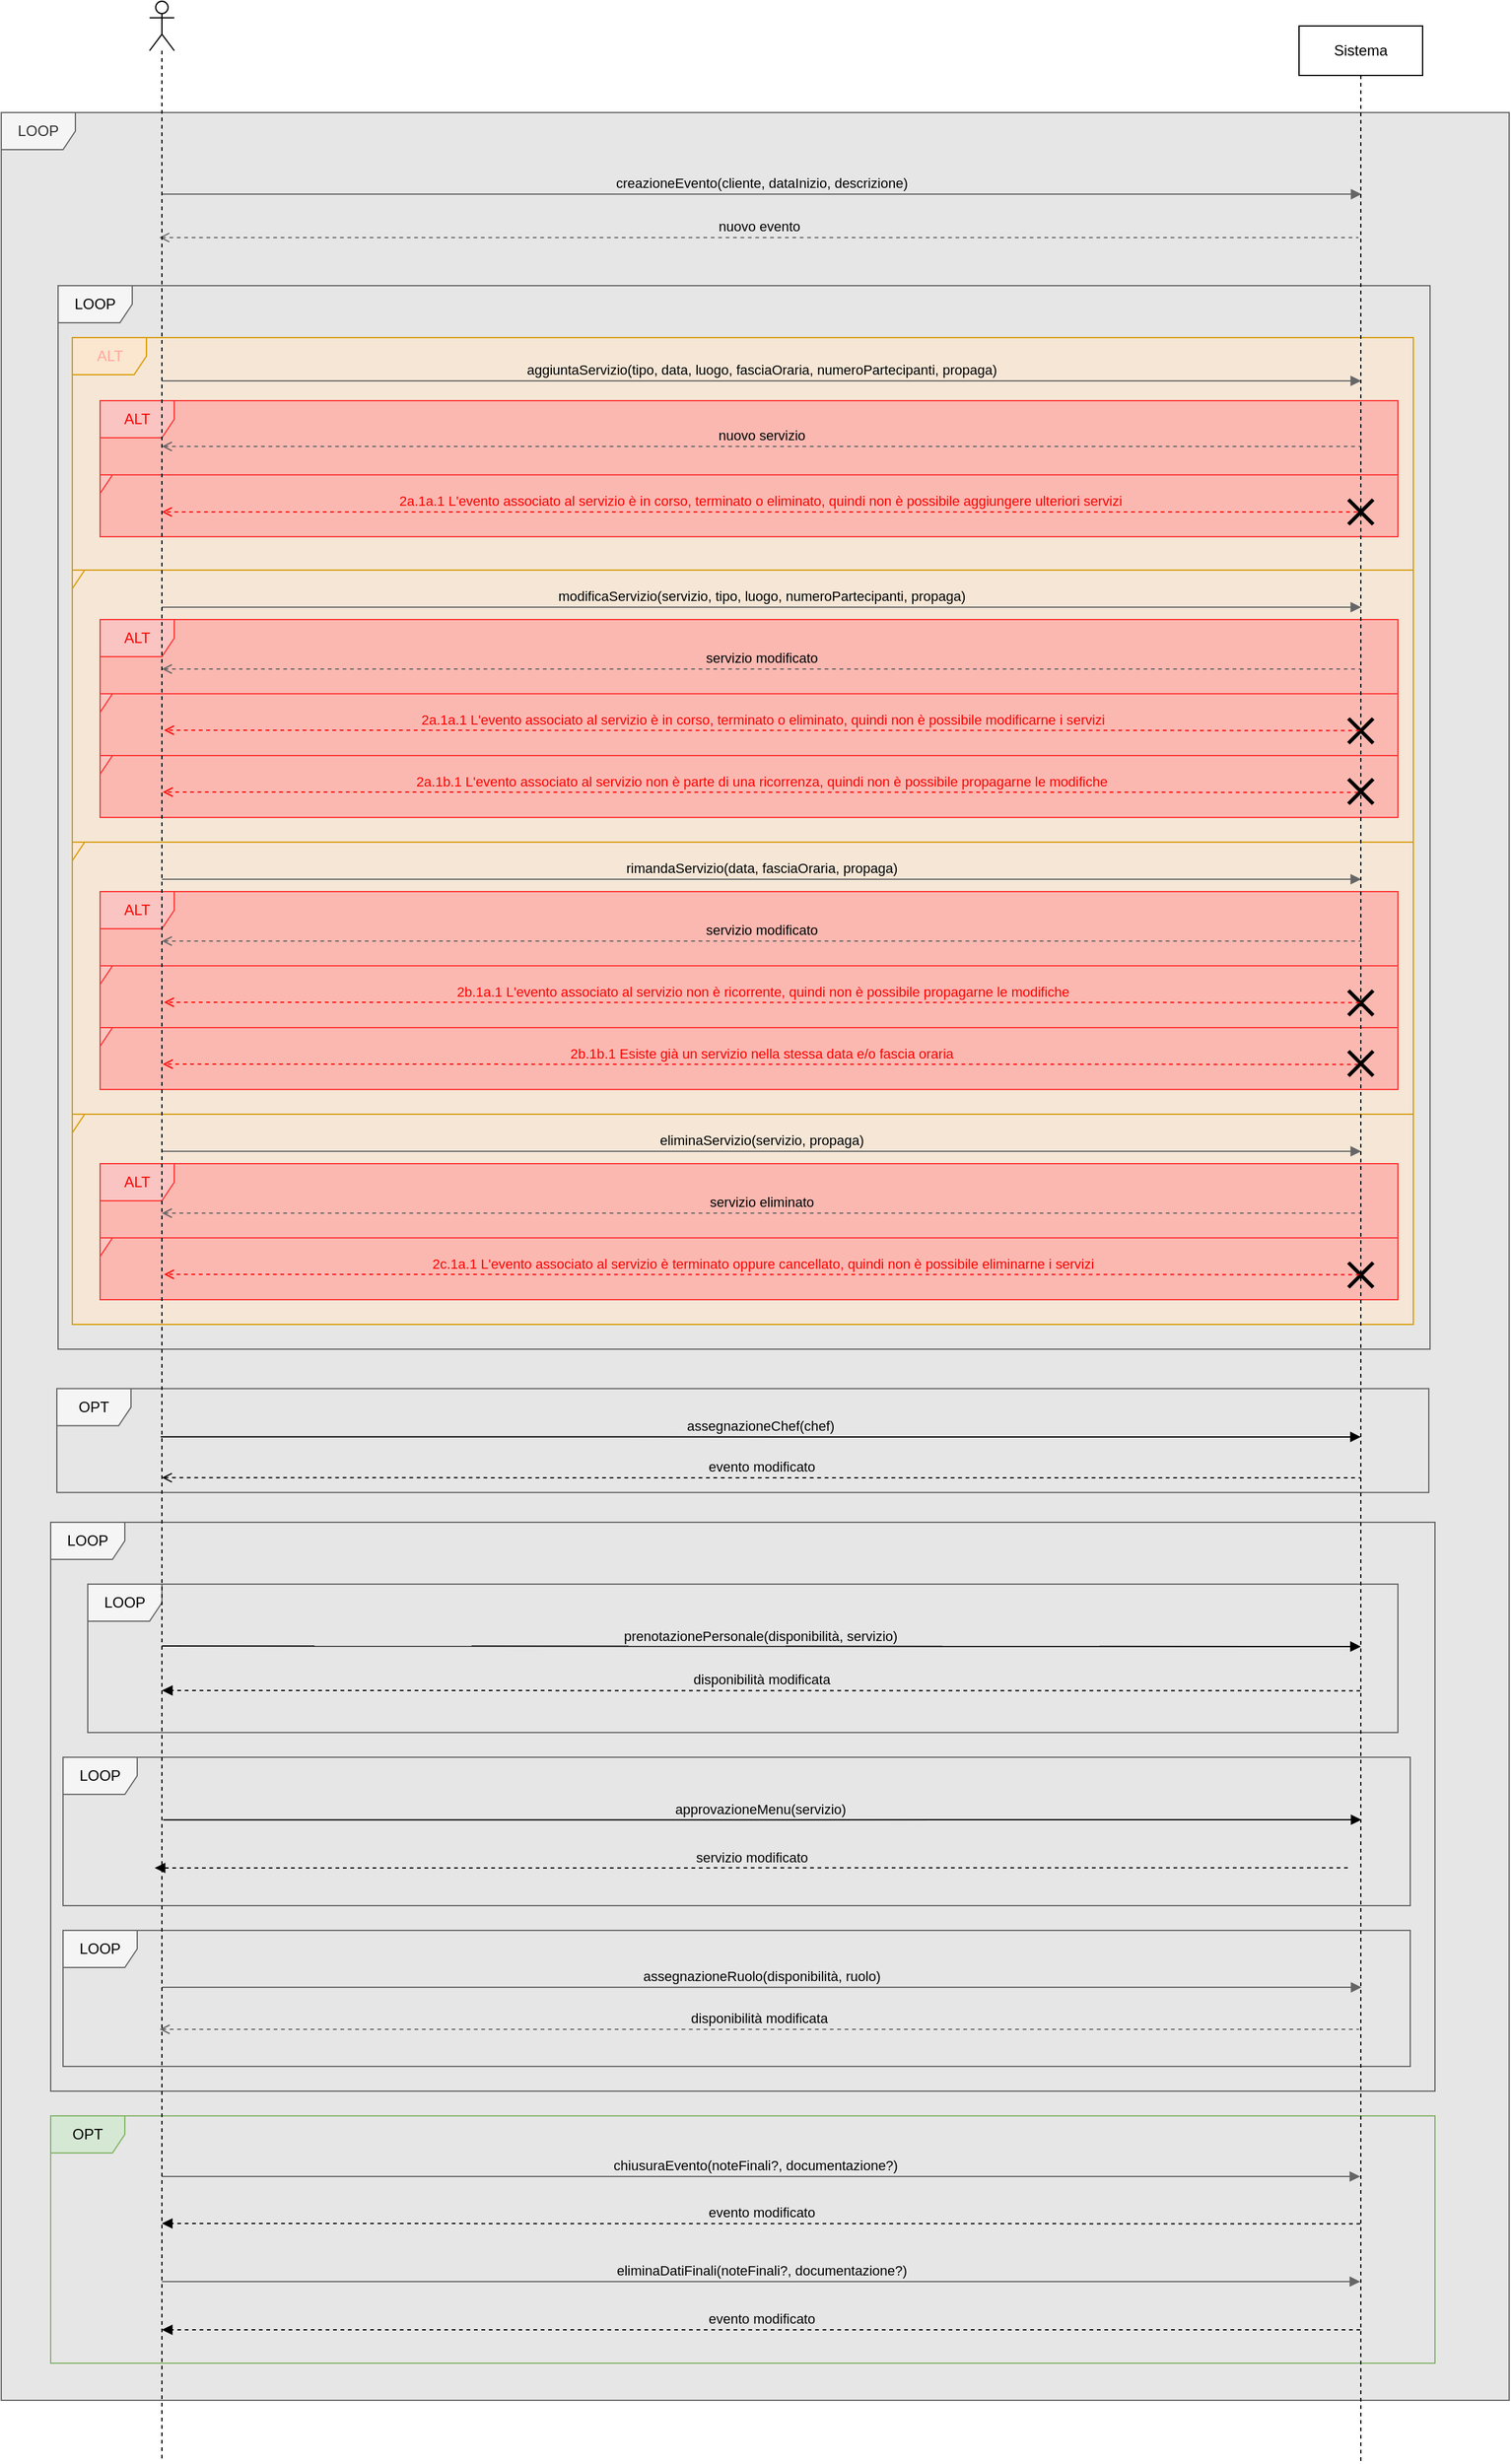 <mxfile version="21.6.8" type="device">
  <diagram id="1we7CudybwBSkFUA2xfH" name="Pagina-1">
    <mxGraphModel dx="2233" dy="581" grid="1" gridSize="10" guides="1" tooltips="1" connect="1" arrows="1" fold="1" page="1" pageScale="1" pageWidth="827" pageHeight="1169" math="0" shadow="0">
      <root>
        <mxCell id="0" />
        <mxCell id="1" parent="0" />
        <mxCell id="gWuSnun9fz6hFMY-ybAo-1" value="LOOP" style="shape=umlFrame;whiteSpace=wrap;html=1;pointerEvents=0;fillColor=#F5F5F5;strokeColor=#666666;fontColor=#333333;swimlaneFillColor=#E6E6E6;" parent="1" vertex="1">
          <mxGeometry x="-340" y="260" width="1220" height="1850" as="geometry" />
        </mxCell>
        <mxCell id="gWuSnun9fz6hFMY-ybAo-2" value="" style="group" parent="1" vertex="1" connectable="0">
          <mxGeometry x="-275" y="270" width="1060" height="88.081" as="geometry" />
        </mxCell>
        <mxCell id="gWuSnun9fz6hFMY-ybAo-3" value="LOOP" style="shape=umlFrame;whiteSpace=wrap;html=1;pointerEvents=0;fillColor=#F5F5F5;strokeColor=#666666;swimlaneFillColor=#E6E6E6;" parent="1" vertex="1">
          <mxGeometry x="-300" y="1400" width="1120" height="460" as="geometry" />
        </mxCell>
        <mxCell id="gWuSnun9fz6hFMY-ybAo-6" value="LOOP" style="shape=umlFrame;whiteSpace=wrap;html=1;pointerEvents=0;fillColor=#F5F5F5;strokeColor=#666666;" parent="1" vertex="1">
          <mxGeometry x="-270" y="1450" width="1060" height="120" as="geometry" />
        </mxCell>
        <mxCell id="gWuSnun9fz6hFMY-ybAo-7" value="OPT" style="shape=umlFrame;whiteSpace=wrap;html=1;pointerEvents=0;fillColor=#F5F5F5;strokeColor=#666666;swimlaneFillColor=#E6E6E6;" parent="1" vertex="1">
          <mxGeometry x="-295" y="1291.92" width="1110" height="84" as="geometry" />
        </mxCell>
        <mxCell id="gWuSnun9fz6hFMY-ybAo-8" value="OPT" style="shape=umlFrame;whiteSpace=wrap;html=1;pointerEvents=0;fillColor=#D5E8D4;strokeColor=#82B366;swimlaneFillColor=none;" parent="1" vertex="1">
          <mxGeometry x="-300" y="1880" width="1120" height="200" as="geometry" />
        </mxCell>
        <mxCell id="gWuSnun9fz6hFMY-ybAo-9" value="LOOP" style="shape=umlFrame;whiteSpace=wrap;html=1;pointerEvents=0;fillColor=#F5F5F5;strokeColor=#666666;swimlaneFillColor=#E6E6E6;" parent="1" vertex="1">
          <mxGeometry x="-290" y="1590" width="1090" height="120" as="geometry" />
        </mxCell>
        <mxCell id="gWuSnun9fz6hFMY-ybAo-10" value="approvazioneMenu(servizio)" style="html=1;verticalAlign=bottom;endArrow=block;edgeStyle=elbowEdgeStyle;elbow=vertical;curved=0;rounded=0;labelBackgroundColor=none;exitX=0.5;exitY=0.483;exitDx=0;exitDy=0;exitPerimeter=0;" parent="1" edge="1">
          <mxGeometry x="-0.003" relative="1" as="geometry">
            <mxPoint x="-209" y="1640.65" as="sourcePoint" />
            <Array as="points" />
            <mxPoint x="760.5" y="1639.999" as="targetPoint" />
            <mxPoint as="offset" />
          </mxGeometry>
        </mxCell>
        <mxCell id="gWuSnun9fz6hFMY-ybAo-11" value="servizio modificato" style="html=1;verticalAlign=bottom;endArrow=block;edgeStyle=elbowEdgeStyle;elbow=vertical;curved=0;rounded=0;labelBackgroundColor=none;dashed=1;" parent="1" edge="1">
          <mxGeometry relative="1" as="geometry">
            <mxPoint x="749.455" y="1679.364" as="sourcePoint" />
            <mxPoint x="-215.833" y="1679.333" as="targetPoint" />
            <Array as="points" />
          </mxGeometry>
        </mxCell>
        <mxCell id="gWuSnun9fz6hFMY-ybAo-12" value="LOOP" style="shape=umlFrame;whiteSpace=wrap;html=1;pointerEvents=0;fillColor=#F5F5F5;strokeColor=#666666;swimlaneFillColor=#E6E6E6;" parent="1" vertex="1">
          <mxGeometry x="-290" y="1730" width="1090" height="110" as="geometry" />
        </mxCell>
        <mxCell id="gWuSnun9fz6hFMY-ybAo-13" value="disponibilità modificata" style="html=1;verticalAlign=bottom;endArrow=none;edgeStyle=elbowEdgeStyle;elbow=vertical;curved=0;rounded=0;startArrow=open;startFill=0;endFill=0;movable=1;resizable=1;rotatable=1;deletable=1;editable=1;locked=0;connectable=1;dashed=1;labelBackgroundColor=none;strokeColor=#666666;" parent="1" edge="1">
          <mxGeometry width="80" relative="1" as="geometry">
            <mxPoint x="-211.833" y="1810.004" as="sourcePoint" />
            <mxPoint x="758.5" y="1810.004" as="targetPoint" />
            <Array as="points">
              <mxPoint x="269.283" y="1810.004" />
            </Array>
          </mxGeometry>
        </mxCell>
        <mxCell id="gWuSnun9fz6hFMY-ybAo-16" value="chiusuraEvento(noteFinali?, documentazione?)" style="html=1;verticalAlign=bottom;endArrow=block;edgeStyle=elbowEdgeStyle;elbow=vertical;curved=0;rounded=0;movable=1;resizable=1;rotatable=1;deletable=1;editable=1;locked=0;connectable=1;strokeColor=#666666;labelBackgroundColor=none;" parent="1" edge="1">
          <mxGeometry x="-0.01" width="80" relative="1" as="geometry">
            <mxPoint x="-210" y="1929.0" as="sourcePoint" />
            <mxPoint x="759.5" y="1929.25" as="targetPoint" />
            <mxPoint as="offset" />
          </mxGeometry>
        </mxCell>
        <mxCell id="gWuSnun9fz6hFMY-ybAo-17" value="eliminaDatiFinali(noteFinali?, documentazione?)" style="html=1;verticalAlign=bottom;endArrow=block;edgeStyle=elbowEdgeStyle;elbow=vertical;curved=0;rounded=0;movable=1;resizable=1;rotatable=1;deletable=1;editable=1;locked=0;connectable=1;strokeColor=#666666;labelBackgroundColor=none;" parent="1" edge="1">
          <mxGeometry width="80" relative="1" as="geometry">
            <mxPoint x="-210" y="2014.0" as="sourcePoint" />
            <mxPoint x="759.5" y="2014.25" as="targetPoint" />
          </mxGeometry>
        </mxCell>
        <mxCell id="gWuSnun9fz6hFMY-ybAo-20" value="evento modificato" style="html=1;verticalAlign=bottom;endArrow=none;edgeStyle=elbowEdgeStyle;elbow=vertical;curved=0;rounded=0;startArrow=open;startFill=0;endFill=0;dashed=1;labelBackgroundColor=none;" parent="1" edge="1">
          <mxGeometry width="80" relative="1" as="geometry">
            <mxPoint x="-210" y="1363.92" as="sourcePoint" />
            <mxPoint x="760" y="1363.925" as="targetPoint" />
            <Array as="points">
              <mxPoint x="270" y="1363.985" />
            </Array>
          </mxGeometry>
        </mxCell>
        <mxCell id="gWuSnun9fz6hFMY-ybAo-21" value="assegnazioneChef(chef)" style="html=1;verticalAlign=bottom;endArrow=block;edgeStyle=elbowEdgeStyle;elbow=vertical;curved=0;rounded=0;labelBackgroundColor=none;" parent="1" edge="1">
          <mxGeometry x="-0.0" width="80" relative="1" as="geometry">
            <mxPoint x="-211" y="1330.92" as="sourcePoint" />
            <mxPoint x="760" y="1330.92" as="targetPoint" />
            <Array as="points">
              <mxPoint x="360" y="1330.955" />
              <mxPoint x="291.14" y="1374.996" />
            </Array>
            <mxPoint as="offset" />
          </mxGeometry>
        </mxCell>
        <mxCell id="gWuSnun9fz6hFMY-ybAo-22" value="prenotazionePersonale(disponibilità, servizio)" style="html=1;verticalAlign=bottom;endArrow=block;edgeStyle=elbowEdgeStyle;elbow=vertical;curved=0;rounded=0;labelBackgroundColor=none;" parent="1" edge="1">
          <mxGeometry x="-0.003" relative="1" as="geometry">
            <mxPoint x="-210" y="1500" as="sourcePoint" />
            <Array as="points" />
            <mxPoint x="760" y="1501" as="targetPoint" />
            <mxPoint as="offset" />
          </mxGeometry>
        </mxCell>
        <mxCell id="gWuSnun9fz6hFMY-ybAo-23" value="disponibilità modificata" style="html=1;verticalAlign=bottom;endArrow=block;edgeStyle=elbowEdgeStyle;elbow=vertical;curved=0;rounded=0;labelBackgroundColor=none;dashed=1;" parent="1" edge="1">
          <mxGeometry relative="1" as="geometry">
            <mxPoint x="759.5" y="1536.193" as="sourcePoint" />
            <mxPoint x="-209.902" y="1536.0" as="targetPoint" />
          </mxGeometry>
        </mxCell>
        <mxCell id="gWuSnun9fz6hFMY-ybAo-24" value="assegnazioneRuolo(disponibilità, ruolo)" style="html=1;verticalAlign=bottom;endArrow=block;edgeStyle=elbowEdgeStyle;elbow=vertical;curved=0;rounded=0;movable=1;resizable=1;rotatable=1;deletable=1;editable=1;locked=0;connectable=1;strokeColor=#666666;labelBackgroundColor=none;" parent="1" edge="1">
          <mxGeometry width="80" relative="1" as="geometry">
            <mxPoint x="-209.75" y="1776.04" as="sourcePoint" />
            <mxPoint x="760.5" y="1776.04" as="targetPoint" />
            <Array as="points">
              <mxPoint x="363.83" y="1776.04" />
              <mxPoint x="293.021" y="1822.08" />
            </Array>
          </mxGeometry>
        </mxCell>
        <mxCell id="gWuSnun9fz6hFMY-ybAo-25" value="creazioneEvento(cliente, dataInizio, descrizione)" style="html=1;verticalAlign=bottom;endArrow=block;edgeStyle=elbowEdgeStyle;elbow=vertical;curved=0;rounded=0;strokeColor=#666666;labelBackgroundColor=none;" parent="1" edge="1">
          <mxGeometry width="80" relative="1" as="geometry">
            <mxPoint x="-209.75" y="326.03" as="sourcePoint" />
            <mxPoint x="760.5" y="326.03" as="targetPoint" />
            <Array as="points">
              <mxPoint x="486" y="326.03" />
              <mxPoint x="-224" y="293" />
            </Array>
          </mxGeometry>
        </mxCell>
        <mxCell id="gWuSnun9fz6hFMY-ybAo-26" value="nuovo evento" style="html=1;verticalAlign=bottom;endArrow=none;edgeStyle=elbowEdgeStyle;elbow=vertical;curved=0;rounded=0;startArrow=open;startFill=0;endFill=0;dashed=1;strokeColor=#666666;labelBackgroundColor=none;" parent="1" edge="1">
          <mxGeometry width="80" relative="1" as="geometry">
            <mxPoint x="-212.12" y="361.081" as="sourcePoint" />
            <mxPoint x="758.13" y="361.081" as="targetPoint" />
            <Array as="points">
              <mxPoint x="483.63" y="361.081" />
              <mxPoint x="273.63" y="339.06" />
            </Array>
          </mxGeometry>
        </mxCell>
        <mxCell id="gWuSnun9fz6hFMY-ybAo-27" value="evento modificato" style="html=1;verticalAlign=bottom;endArrow=block;edgeStyle=elbowEdgeStyle;elbow=vertical;curved=0;rounded=0;labelBackgroundColor=none;dashed=1;" parent="1" edge="1">
          <mxGeometry relative="1" as="geometry">
            <mxPoint x="759.5" y="1967.25" as="sourcePoint" />
            <mxPoint x="-210" y="1967" as="targetPoint" />
          </mxGeometry>
        </mxCell>
        <mxCell id="gWuSnun9fz6hFMY-ybAo-28" value="evento modificato" style="html=1;verticalAlign=bottom;endArrow=block;edgeStyle=elbowEdgeStyle;elbow=vertical;curved=0;rounded=0;labelBackgroundColor=none;dashed=1;" parent="1" edge="1">
          <mxGeometry relative="1" as="geometry">
            <mxPoint x="759.5" y="2053" as="sourcePoint" />
            <mxPoint x="-210" y="2053.25" as="targetPoint" />
            <Array as="points">
              <mxPoint x="730" y="2053" />
            </Array>
          </mxGeometry>
        </mxCell>
        <mxCell id="gWuSnun9fz6hFMY-ybAo-119" value="" style="group" parent="1" vertex="1" connectable="0">
          <mxGeometry x="-294" y="400" width="1110" height="860" as="geometry" />
        </mxCell>
        <mxCell id="gWuSnun9fz6hFMY-ybAo-120" value="LOOP" style="shape=umlFrame;whiteSpace=wrap;html=1;pointerEvents=0;fillColor=#F5F5F5;strokeColor=#666666;swimlaneFillColor=#E6E6E6;gradientColor=none;shadow=0;" parent="gWuSnun9fz6hFMY-ybAo-119" vertex="1">
          <mxGeometry width="1110" height="860" as="geometry" />
        </mxCell>
        <mxCell id="gWuSnun9fz6hFMY-ybAo-123" value="ALT" style="shape=umlFrame;whiteSpace=wrap;html=1;fontColor=#FFA89E;swimlaneFillColor=#FFE6CC;fillColor=#ffe6cc;strokeColor=#d79b00;fillOpacity=60;" parent="1" vertex="1">
          <mxGeometry x="-282.5" y="442" width="1085" height="188" as="geometry" />
        </mxCell>
        <mxCell id="gWuSnun9fz6hFMY-ybAo-124" value="" style="group" parent="1" vertex="1" connectable="0">
          <mxGeometry x="-260" y="493" width="1050" height="110" as="geometry" />
        </mxCell>
        <mxCell id="gWuSnun9fz6hFMY-ybAo-125" value="ALT" style="shape=umlFrame;whiteSpace=wrap;html=1;swimlaneFillColor=#FF9999;fillColor=#f8cecc;strokeColor=#FF3333;fillOpacity=60;fontColor=#FF0000;" parent="gWuSnun9fz6hFMY-ybAo-124" vertex="1">
          <mxGeometry width="1050" height="60" as="geometry" />
        </mxCell>
        <mxCell id="gWuSnun9fz6hFMY-ybAo-126" value="" style="shape=umlFrame;whiteSpace=wrap;html=1;swimlaneFillColor=#FF9999;fillColor=#f8cecc;strokeColor=#FF3333;fillOpacity=60;fontColor=#FF0000;width=10;height=15;" parent="gWuSnun9fz6hFMY-ybAo-124" vertex="1">
          <mxGeometry y="60" width="1050" height="50" as="geometry" />
        </mxCell>
        <mxCell id="gWuSnun9fz6hFMY-ybAo-128" value="" style="shape=umlDestroy;whiteSpace=wrap;html=1;strokeWidth=3;targetShapes=umlLifeline;" parent="gWuSnun9fz6hFMY-ybAo-124" vertex="1">
          <mxGeometry x="1010" y="80" width="20" height="20" as="geometry" />
        </mxCell>
        <mxCell id="gWuSnun9fz6hFMY-ybAo-122" value="nuovo servizio" style="html=1;verticalAlign=bottom;endArrow=none;edgeStyle=elbowEdgeStyle;elbow=vertical;curved=0;rounded=0;startArrow=open;startFill=0;endFill=0;dashed=1;labelBackgroundColor=none;strokeColor=#666666;" parent="gWuSnun9fz6hFMY-ybAo-124" edge="1">
          <mxGeometry width="80" relative="1" as="geometry">
            <mxPoint x="50" y="37.001" as="sourcePoint" />
            <mxPoint x="1020.25" y="37.001" as="targetPoint" />
            <Array as="points">
              <mxPoint x="450.75" y="37.001" />
              <mxPoint x="520.75" y="14.981" />
            </Array>
          </mxGeometry>
        </mxCell>
        <mxCell id="gWuSnun9fz6hFMY-ybAo-117" value="2a.1a.1 L&#39;evento associato al servizio è in corso, terminato o eliminato, quindi non è possibile aggiungere ulteriori servizi" style="html=1;verticalAlign=bottom;endArrow=open;edgeStyle=elbowEdgeStyle;elbow=vertical;curved=0;rounded=0;labelBackgroundColor=none;dashed=1;strokeColor=#FF0000;fontColor=#FF0000;endFill=0;exitX=0.343;exitY=0.536;exitDx=0;exitDy=0;exitPerimeter=0;" parent="gWuSnun9fz6hFMY-ybAo-124" edge="1">
          <mxGeometry relative="1" as="geometry">
            <mxPoint x="1017.16" y="90.06" as="sourcePoint" />
            <mxPoint x="50" y="89.889" as="targetPoint" />
          </mxGeometry>
        </mxCell>
        <mxCell id="gWuSnun9fz6hFMY-ybAo-121" value="aggiuntaServizio(tipo, data, luogo, fasciaOraria, numeroPartecipanti, propaga)" style="html=1;verticalAlign=bottom;endArrow=block;edgeStyle=elbowEdgeStyle;elbow=vertical;curved=0;rounded=0;strokeColor=#666666;labelBackgroundColor=none;" parent="1" edge="1">
          <mxGeometry width="80" relative="1" as="geometry">
            <mxPoint x="-210" y="477.0" as="sourcePoint" />
            <mxPoint x="760.25" y="477.0" as="targetPoint" />
            <Array as="points">
              <mxPoint x="200.75" y="477.0" />
              <mxPoint x="360.75" y="454.98" />
              <mxPoint x="291.89" y="499.021" />
            </Array>
          </mxGeometry>
        </mxCell>
        <mxCell id="gWuSnun9fz6hFMY-ybAo-129" value="" style="shape=umlFrame;whiteSpace=wrap;html=1;fontColor=#FFA89E;swimlaneFillColor=#FFE6CC;fillColor=#ffe6cc;strokeColor=#d79b00;fillOpacity=60;width=10;height=15;" parent="1" vertex="1">
          <mxGeometry x="-282.5" y="630" width="1085" height="220" as="geometry" />
        </mxCell>
        <mxCell id="gWuSnun9fz6hFMY-ybAo-130" value="modificaServizio(servizio, tipo, luogo, numeroPartecipanti, propaga)" style="html=1;verticalAlign=bottom;endArrow=block;edgeStyle=elbowEdgeStyle;elbow=vertical;curved=0;rounded=0;strokeColor=#666666;labelBackgroundColor=none;" parent="1" edge="1">
          <mxGeometry width="80" relative="1" as="geometry">
            <mxPoint x="-210.0" y="660.0" as="sourcePoint" />
            <mxPoint x="760.25" y="660.0" as="targetPoint" />
            <Array as="points">
              <mxPoint x="485.75" y="660.0" />
              <mxPoint x="-224.25" y="626.97" />
            </Array>
          </mxGeometry>
        </mxCell>
        <mxCell id="gWuSnun9fz6hFMY-ybAo-131" value="" style="group" parent="1" vertex="1" connectable="0">
          <mxGeometry x="-260" y="670" width="1050" height="110" as="geometry" />
        </mxCell>
        <mxCell id="gWuSnun9fz6hFMY-ybAo-132" value="ALT" style="shape=umlFrame;whiteSpace=wrap;html=1;swimlaneFillColor=#FF9999;fillColor=#f8cecc;strokeColor=#FF3333;fillOpacity=60;fontColor=#FF0000;" parent="gWuSnun9fz6hFMY-ybAo-131" vertex="1">
          <mxGeometry width="1050" height="60" as="geometry" />
        </mxCell>
        <mxCell id="gWuSnun9fz6hFMY-ybAo-133" value="" style="shape=umlFrame;whiteSpace=wrap;html=1;swimlaneFillColor=#FF9999;fillColor=#f8cecc;strokeColor=#FF3333;fillOpacity=60;fontColor=#FF0000;width=10;height=15;" parent="gWuSnun9fz6hFMY-ybAo-131" vertex="1">
          <mxGeometry y="60" width="1050" height="50" as="geometry" />
        </mxCell>
        <mxCell id="gWuSnun9fz6hFMY-ybAo-134" value="servizio modificato" style="html=1;verticalAlign=bottom;endArrow=none;edgeStyle=elbowEdgeStyle;elbow=vertical;curved=0;rounded=0;startArrow=open;startFill=0;endFill=0;dashed=1;strokeColor=#666666;labelBackgroundColor=none;" parent="gWuSnun9fz6hFMY-ybAo-131" edge="1">
          <mxGeometry width="80" relative="1" as="geometry">
            <mxPoint x="50.0" y="40.001" as="sourcePoint" />
            <mxPoint x="1020.25" y="40.001" as="targetPoint" />
            <Array as="points">
              <mxPoint x="745.75" y="40.001" />
              <mxPoint x="535.75" y="17.98" />
            </Array>
          </mxGeometry>
        </mxCell>
        <mxCell id="gWuSnun9fz6hFMY-ybAo-135" value="" style="shape=umlDestroy;whiteSpace=wrap;html=1;strokeWidth=3;targetShapes=umlLifeline;" parent="gWuSnun9fz6hFMY-ybAo-131" vertex="1">
          <mxGeometry x="1010" y="80" width="20" height="20" as="geometry" />
        </mxCell>
        <mxCell id="gWuSnun9fz6hFMY-ybAo-136" value="2a.1a.1 L&#39;evento associato al servizio è in corso, terminato o eliminato, quindi non è possibile modificarne i servizi" style="html=1;verticalAlign=bottom;endArrow=open;edgeStyle=elbowEdgeStyle;elbow=vertical;curved=0;rounded=0;labelBackgroundColor=none;dashed=1;strokeColor=#FF0000;fontColor=#FF0000;endFill=0;exitX=0.343;exitY=0.536;exitDx=0;exitDy=0;exitPerimeter=0;" parent="1" edge="1">
          <mxGeometry relative="1" as="geometry">
            <mxPoint x="758.86" y="759.72" as="sourcePoint" />
            <mxPoint x="-208.3" y="759.6" as="targetPoint" />
          </mxGeometry>
        </mxCell>
        <mxCell id="gWuSnun9fz6hFMY-ybAo-137" value="" style="shape=umlFrame;whiteSpace=wrap;html=1;swimlaneFillColor=#FF9999;fillColor=#f8cecc;strokeColor=#FF3333;fillOpacity=60;fontColor=#FF0000;width=10;height=15;" parent="1" vertex="1">
          <mxGeometry x="-260" y="780" width="1050" height="50" as="geometry" />
        </mxCell>
        <mxCell id="gWuSnun9fz6hFMY-ybAo-138" value="2a.1b.1 L&#39;evento associato al servizio non è parte di una ricorrenza, quindi non è possibile propagarne le modifiche" style="html=1;verticalAlign=bottom;endArrow=open;edgeStyle=elbowEdgeStyle;elbow=vertical;curved=0;rounded=0;labelBackgroundColor=none;dashed=1;strokeColor=#FF0000;fontColor=#FF0000;endFill=0;exitX=0.343;exitY=0.536;exitDx=0;exitDy=0;exitPerimeter=0;" parent="1" edge="1">
          <mxGeometry relative="1" as="geometry">
            <mxPoint x="757.86" y="809.72" as="sourcePoint" />
            <mxPoint x="-209.3" y="809.6" as="targetPoint" />
          </mxGeometry>
        </mxCell>
        <mxCell id="gWuSnun9fz6hFMY-ybAo-139" value="" style="shape=umlDestroy;whiteSpace=wrap;html=1;strokeWidth=3;targetShapes=umlLifeline;" parent="1" vertex="1">
          <mxGeometry x="750" y="799" width="20" height="20" as="geometry" />
        </mxCell>
        <mxCell id="gWuSnun9fz6hFMY-ybAo-140" value="" style="shape=umlFrame;whiteSpace=wrap;html=1;fontColor=#FFA89E;swimlaneFillColor=#FFE6CC;fillColor=#ffe6cc;strokeColor=#d79b00;fillOpacity=60;width=10;height=15;" parent="1" vertex="1">
          <mxGeometry x="-282.5" y="850" width="1085" height="220" as="geometry" />
        </mxCell>
        <mxCell id="gWuSnun9fz6hFMY-ybAo-141" value="rimandaServizio(data, fasciaOraria, propaga)" style="html=1;verticalAlign=bottom;endArrow=block;edgeStyle=elbowEdgeStyle;elbow=vertical;curved=0;rounded=0;strokeColor=#666666;labelBackgroundColor=none;" parent="1" edge="1">
          <mxGeometry width="80" relative="1" as="geometry">
            <mxPoint x="-210" y="880.0" as="sourcePoint" />
            <mxPoint x="760.25" y="880.0" as="targetPoint" />
            <Array as="points">
              <mxPoint x="485.75" y="880.0" />
              <mxPoint x="-224.25" y="846.97" />
            </Array>
          </mxGeometry>
        </mxCell>
        <mxCell id="gWuSnun9fz6hFMY-ybAo-142" value="" style="group" parent="1" vertex="1" connectable="0">
          <mxGeometry x="-260" y="890" width="1050" height="110" as="geometry" />
        </mxCell>
        <mxCell id="gWuSnun9fz6hFMY-ybAo-143" value="ALT" style="shape=umlFrame;whiteSpace=wrap;html=1;swimlaneFillColor=#FF9999;fillColor=#f8cecc;strokeColor=#FF3333;fillOpacity=60;fontColor=#FF0000;" parent="gWuSnun9fz6hFMY-ybAo-142" vertex="1">
          <mxGeometry width="1050" height="60" as="geometry" />
        </mxCell>
        <mxCell id="gWuSnun9fz6hFMY-ybAo-144" value="" style="shape=umlFrame;whiteSpace=wrap;html=1;swimlaneFillColor=#FF9999;fillColor=#f8cecc;strokeColor=#FF3333;fillOpacity=60;fontColor=#FF0000;width=10;height=15;" parent="gWuSnun9fz6hFMY-ybAo-142" vertex="1">
          <mxGeometry y="60" width="1050" height="50" as="geometry" />
        </mxCell>
        <mxCell id="gWuSnun9fz6hFMY-ybAo-145" value="servizio modificato" style="html=1;verticalAlign=bottom;endArrow=none;edgeStyle=elbowEdgeStyle;elbow=vertical;curved=0;rounded=0;startArrow=open;startFill=0;endFill=0;dashed=1;strokeColor=#666666;labelBackgroundColor=none;" parent="gWuSnun9fz6hFMY-ybAo-142" edge="1">
          <mxGeometry width="80" relative="1" as="geometry">
            <mxPoint x="50.0" y="40.001" as="sourcePoint" />
            <mxPoint x="1020.25" y="40.001" as="targetPoint" />
            <Array as="points">
              <mxPoint x="745.75" y="40.001" />
              <mxPoint x="535.75" y="17.98" />
            </Array>
          </mxGeometry>
        </mxCell>
        <mxCell id="gWuSnun9fz6hFMY-ybAo-146" value="" style="shape=umlDestroy;whiteSpace=wrap;html=1;strokeWidth=3;targetShapes=umlLifeline;" parent="gWuSnun9fz6hFMY-ybAo-142" vertex="1">
          <mxGeometry x="1010" y="80" width="20" height="20" as="geometry" />
        </mxCell>
        <mxCell id="gWuSnun9fz6hFMY-ybAo-147" value="2b.1a.1 L&#39;evento associato al servizio non è ricorrente, quindi non è possibile propagarne le modifiche" style="html=1;verticalAlign=bottom;endArrow=open;edgeStyle=elbowEdgeStyle;elbow=vertical;curved=0;rounded=0;labelBackgroundColor=none;dashed=1;strokeColor=#FF0000;fontColor=#FF0000;endFill=0;exitX=0.343;exitY=0.536;exitDx=0;exitDy=0;exitPerimeter=0;" parent="1" edge="1">
          <mxGeometry relative="1" as="geometry">
            <mxPoint x="758.86" y="979.72" as="sourcePoint" />
            <mxPoint x="-208.3" y="979.6" as="targetPoint" />
          </mxGeometry>
        </mxCell>
        <mxCell id="gWuSnun9fz6hFMY-ybAo-148" value="" style="shape=umlFrame;whiteSpace=wrap;html=1;swimlaneFillColor=#FF9999;fillColor=#f8cecc;strokeColor=#FF3333;fillOpacity=60;fontColor=#FF0000;width=10;height=15;" parent="1" vertex="1">
          <mxGeometry x="-260" y="1000" width="1050" height="50" as="geometry" />
        </mxCell>
        <mxCell id="gWuSnun9fz6hFMY-ybAo-149" value="2b.1b.1 Esiste già un servizio nella stessa data e/o fascia oraria" style="html=1;verticalAlign=bottom;endArrow=open;edgeStyle=elbowEdgeStyle;elbow=vertical;curved=0;rounded=0;labelBackgroundColor=none;dashed=1;strokeColor=#FF0000;fontColor=#FF0000;endFill=0;exitX=0.343;exitY=0.536;exitDx=0;exitDy=0;exitPerimeter=0;" parent="1" edge="1">
          <mxGeometry relative="1" as="geometry">
            <mxPoint x="757.86" y="1029.72" as="sourcePoint" />
            <mxPoint x="-209.3" y="1029.6" as="targetPoint" />
          </mxGeometry>
        </mxCell>
        <mxCell id="gWuSnun9fz6hFMY-ybAo-150" value="" style="shape=umlDestroy;whiteSpace=wrap;html=1;strokeWidth=3;targetShapes=umlLifeline;" parent="1" vertex="1">
          <mxGeometry x="750" y="1019" width="20" height="20" as="geometry" />
        </mxCell>
        <mxCell id="gWuSnun9fz6hFMY-ybAo-151" value="" style="shape=umlFrame;whiteSpace=wrap;html=1;fontColor=#FFA89E;swimlaneFillColor=#FFE6CC;fillColor=#ffe6cc;strokeColor=#d79b00;fillOpacity=60;width=10;height=15;" parent="1" vertex="1">
          <mxGeometry x="-282.5" y="1070" width="1085" height="170" as="geometry" />
        </mxCell>
        <mxCell id="gWuSnun9fz6hFMY-ybAo-152" value="eliminaServizio(servizio, propaga)" style="html=1;verticalAlign=bottom;endArrow=block;edgeStyle=elbowEdgeStyle;elbow=vertical;curved=0;rounded=0;strokeColor=#666666;labelBackgroundColor=none;" parent="1" edge="1">
          <mxGeometry width="80" relative="1" as="geometry">
            <mxPoint x="-210" y="1100.0" as="sourcePoint" />
            <mxPoint x="760.25" y="1100.0" as="targetPoint" />
            <Array as="points">
              <mxPoint x="485.75" y="1100.0" />
              <mxPoint x="-224.25" y="1066.97" />
            </Array>
          </mxGeometry>
        </mxCell>
        <mxCell id="gWuSnun9fz6hFMY-ybAo-153" value="" style="group" parent="1" vertex="1" connectable="0">
          <mxGeometry x="-260" y="1110" width="1050" height="110" as="geometry" />
        </mxCell>
        <mxCell id="gWuSnun9fz6hFMY-ybAo-154" value="ALT" style="shape=umlFrame;whiteSpace=wrap;html=1;swimlaneFillColor=#FF9999;fillColor=#f8cecc;strokeColor=#FF3333;fillOpacity=60;fontColor=#FF0000;" parent="gWuSnun9fz6hFMY-ybAo-153" vertex="1">
          <mxGeometry width="1050" height="60" as="geometry" />
        </mxCell>
        <mxCell id="gWuSnun9fz6hFMY-ybAo-155" value="" style="shape=umlFrame;whiteSpace=wrap;html=1;swimlaneFillColor=#FF9999;fillColor=#f8cecc;strokeColor=#FF3333;fillOpacity=60;fontColor=#FF0000;width=10;height=15;" parent="gWuSnun9fz6hFMY-ybAo-153" vertex="1">
          <mxGeometry y="60" width="1050" height="50" as="geometry" />
        </mxCell>
        <mxCell id="gWuSnun9fz6hFMY-ybAo-156" value="servizio eliminato" style="html=1;verticalAlign=bottom;endArrow=none;edgeStyle=elbowEdgeStyle;elbow=vertical;curved=0;rounded=0;startArrow=open;startFill=0;endFill=0;dashed=1;strokeColor=#666666;labelBackgroundColor=none;" parent="gWuSnun9fz6hFMY-ybAo-153" edge="1">
          <mxGeometry width="80" relative="1" as="geometry">
            <mxPoint x="50.0" y="40.001" as="sourcePoint" />
            <mxPoint x="1020.25" y="40.001" as="targetPoint" />
            <Array as="points">
              <mxPoint x="745.75" y="40.001" />
              <mxPoint x="535.75" y="17.98" />
            </Array>
          </mxGeometry>
        </mxCell>
        <mxCell id="gWuSnun9fz6hFMY-ybAo-157" value="" style="shape=umlDestroy;whiteSpace=wrap;html=1;strokeWidth=3;targetShapes=umlLifeline;" parent="gWuSnun9fz6hFMY-ybAo-153" vertex="1">
          <mxGeometry x="1010" y="80" width="20" height="20" as="geometry" />
        </mxCell>
        <mxCell id="gWuSnun9fz6hFMY-ybAo-158" value="2c.1a.1 L&#39;evento associato al servizio è terminato oppure cancellato, quindi non è possibile eliminarne i servizi" style="html=1;verticalAlign=bottom;endArrow=open;edgeStyle=elbowEdgeStyle;elbow=vertical;curved=0;rounded=0;labelBackgroundColor=none;dashed=1;strokeColor=#FF0000;fontColor=#FF0000;endFill=0;exitX=0.343;exitY=0.536;exitDx=0;exitDy=0;exitPerimeter=0;" parent="1" edge="1">
          <mxGeometry relative="1" as="geometry">
            <mxPoint x="758.86" y="1199.72" as="sourcePoint" />
            <mxPoint x="-208.3" y="1199.6" as="targetPoint" />
          </mxGeometry>
        </mxCell>
        <mxCell id="gWuSnun9fz6hFMY-ybAo-110" value="" style="shape=umlLifeline;perimeter=lifelinePerimeter;whiteSpace=wrap;html=1;container=1;dropTarget=0;collapsible=0;recursiveResize=0;outlineConnect=0;portConstraint=eastwest;newEdgeStyle={&quot;edgeStyle&quot;:&quot;elbowEdgeStyle&quot;,&quot;elbow&quot;:&quot;vertical&quot;,&quot;curved&quot;:0,&quot;rounded&quot;:0};participant=umlActor;" parent="1" vertex="1">
          <mxGeometry x="-220" y="170" width="20" height="1990" as="geometry" />
        </mxCell>
        <mxCell id="gWuSnun9fz6hFMY-ybAo-109" value="Sistema" style="shape=umlLifeline;perimeter=lifelinePerimeter;whiteSpace=wrap;html=1;container=1;dropTarget=0;collapsible=0;recursiveResize=0;outlineConnect=0;portConstraint=eastwest;newEdgeStyle={&quot;edgeStyle&quot;:&quot;elbowEdgeStyle&quot;,&quot;elbow&quot;:&quot;vertical&quot;,&quot;curved&quot;:0,&quot;rounded&quot;:0};" parent="1" vertex="1">
          <mxGeometry x="710" y="190" width="100" height="1970" as="geometry" />
        </mxCell>
      </root>
    </mxGraphModel>
  </diagram>
</mxfile>
